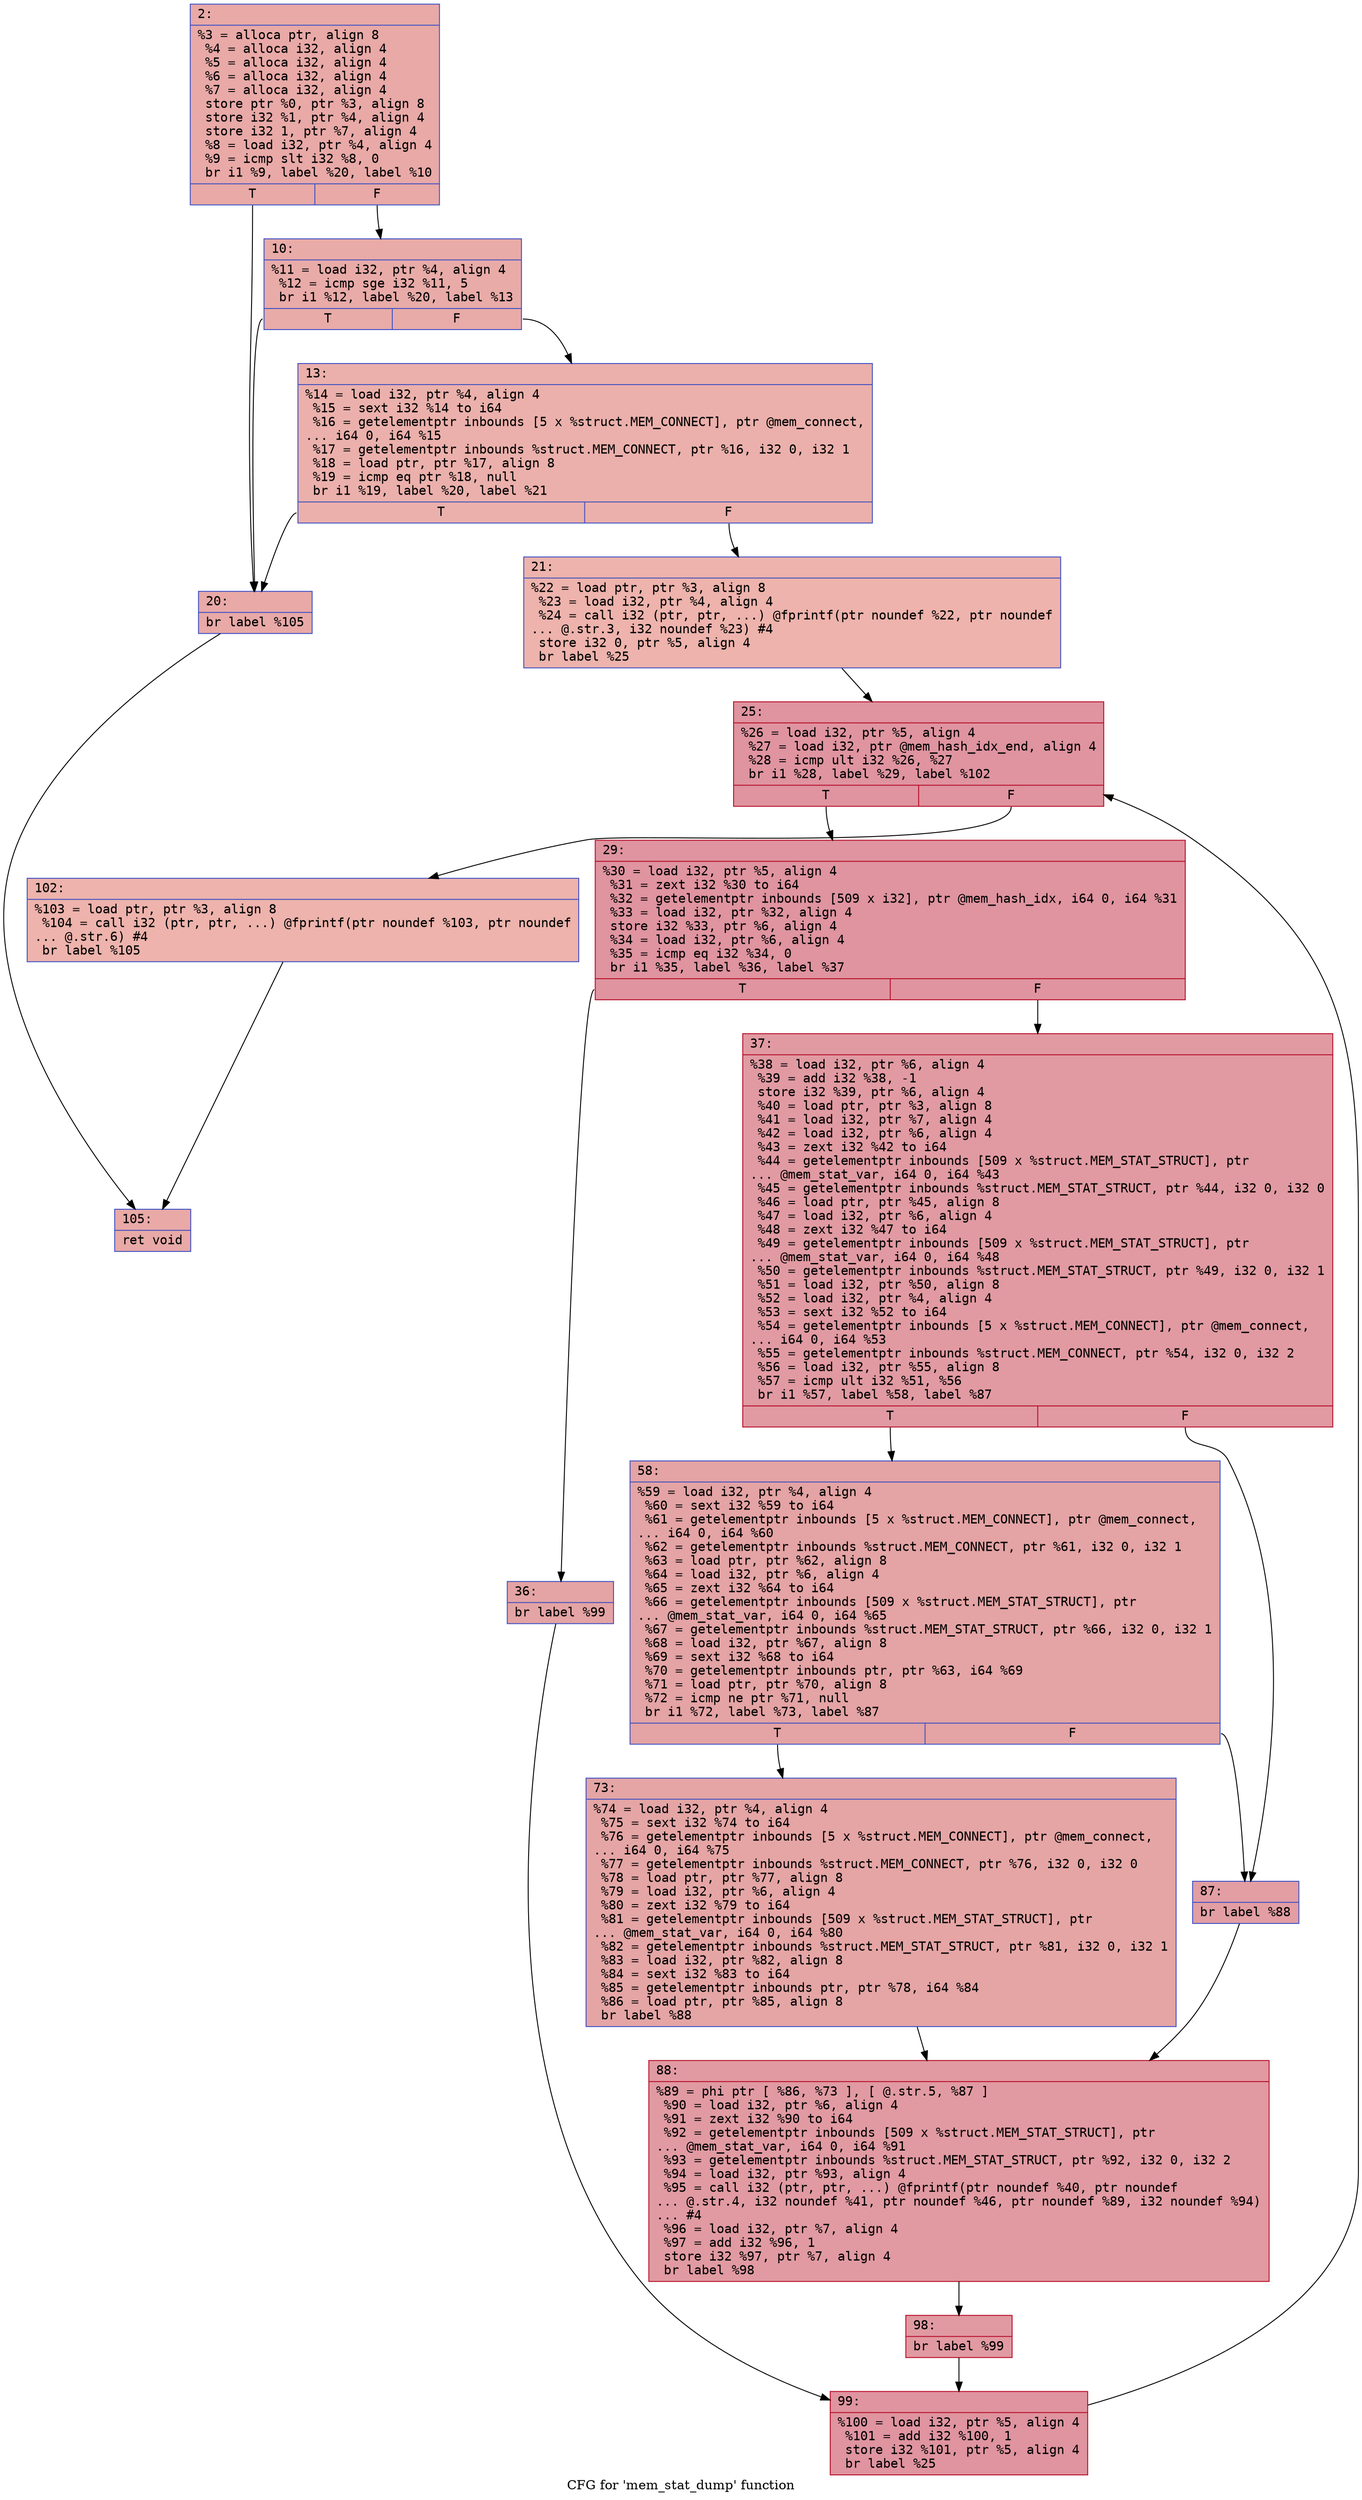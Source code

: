 digraph "CFG for 'mem_stat_dump' function" {
	label="CFG for 'mem_stat_dump' function";

	Node0x60000257fb60 [shape=record,color="#3d50c3ff", style=filled, fillcolor="#ca3b3770" fontname="Courier",label="{2:\l|  %3 = alloca ptr, align 8\l  %4 = alloca i32, align 4\l  %5 = alloca i32, align 4\l  %6 = alloca i32, align 4\l  %7 = alloca i32, align 4\l  store ptr %0, ptr %3, align 8\l  store i32 %1, ptr %4, align 4\l  store i32 1, ptr %7, align 4\l  %8 = load i32, ptr %4, align 4\l  %9 = icmp slt i32 %8, 0\l  br i1 %9, label %20, label %10\l|{<s0>T|<s1>F}}"];
	Node0x60000257fb60:s0 -> Node0x60000257fc50[tooltip="2 -> 20\nProbability 37.50%" ];
	Node0x60000257fb60:s1 -> Node0x60000257fbb0[tooltip="2 -> 10\nProbability 62.50%" ];
	Node0x60000257fbb0 [shape=record,color="#3d50c3ff", style=filled, fillcolor="#cc403a70" fontname="Courier",label="{10:\l|  %11 = load i32, ptr %4, align 4\l  %12 = icmp sge i32 %11, 5\l  br i1 %12, label %20, label %13\l|{<s0>T|<s1>F}}"];
	Node0x60000257fbb0:s0 -> Node0x60000257fc50[tooltip="10 -> 20\nProbability 50.00%" ];
	Node0x60000257fbb0:s1 -> Node0x60000257fc00[tooltip="10 -> 13\nProbability 50.00%" ];
	Node0x60000257fc00 [shape=record,color="#3d50c3ff", style=filled, fillcolor="#d24b4070" fontname="Courier",label="{13:\l|  %14 = load i32, ptr %4, align 4\l  %15 = sext i32 %14 to i64\l  %16 = getelementptr inbounds [5 x %struct.MEM_CONNECT], ptr @mem_connect,\l... i64 0, i64 %15\l  %17 = getelementptr inbounds %struct.MEM_CONNECT, ptr %16, i32 0, i32 1\l  %18 = load ptr, ptr %17, align 8\l  %19 = icmp eq ptr %18, null\l  br i1 %19, label %20, label %21\l|{<s0>T|<s1>F}}"];
	Node0x60000257fc00:s0 -> Node0x60000257fc50[tooltip="13 -> 20\nProbability 37.50%" ];
	Node0x60000257fc00:s1 -> Node0x60000257fca0[tooltip="13 -> 21\nProbability 62.50%" ];
	Node0x60000257fc50 [shape=record,color="#3d50c3ff", style=filled, fillcolor="#ca3b3770" fontname="Courier",label="{20:\l|  br label %105\l}"];
	Node0x60000257fc50 -> Node0x6000025780a0[tooltip="20 -> 105\nProbability 100.00%" ];
	Node0x60000257fca0 [shape=record,color="#3d50c3ff", style=filled, fillcolor="#d6524470" fontname="Courier",label="{21:\l|  %22 = load ptr, ptr %3, align 8\l  %23 = load i32, ptr %4, align 4\l  %24 = call i32 (ptr, ptr, ...) @fprintf(ptr noundef %22, ptr noundef\l... @.str.3, i32 noundef %23) #4\l  store i32 0, ptr %5, align 4\l  br label %25\l}"];
	Node0x60000257fca0 -> Node0x60000257fcf0[tooltip="21 -> 25\nProbability 100.00%" ];
	Node0x60000257fcf0 [shape=record,color="#b70d28ff", style=filled, fillcolor="#b70d2870" fontname="Courier",label="{25:\l|  %26 = load i32, ptr %5, align 4\l  %27 = load i32, ptr @mem_hash_idx_end, align 4\l  %28 = icmp ult i32 %26, %27\l  br i1 %28, label %29, label %102\l|{<s0>T|<s1>F}}"];
	Node0x60000257fcf0:s0 -> Node0x60000257fd40[tooltip="25 -> 29\nProbability 96.88%" ];
	Node0x60000257fcf0:s1 -> Node0x600002578050[tooltip="25 -> 102\nProbability 3.12%" ];
	Node0x60000257fd40 [shape=record,color="#b70d28ff", style=filled, fillcolor="#b70d2870" fontname="Courier",label="{29:\l|  %30 = load i32, ptr %5, align 4\l  %31 = zext i32 %30 to i64\l  %32 = getelementptr inbounds [509 x i32], ptr @mem_hash_idx, i64 0, i64 %31\l  %33 = load i32, ptr %32, align 4\l  store i32 %33, ptr %6, align 4\l  %34 = load i32, ptr %6, align 4\l  %35 = icmp eq i32 %34, 0\l  br i1 %35, label %36, label %37\l|{<s0>T|<s1>F}}"];
	Node0x60000257fd40:s0 -> Node0x60000257fd90[tooltip="29 -> 36\nProbability 37.50%" ];
	Node0x60000257fd40:s1 -> Node0x60000257fde0[tooltip="29 -> 37\nProbability 62.50%" ];
	Node0x60000257fd90 [shape=record,color="#3d50c3ff", style=filled, fillcolor="#c32e3170" fontname="Courier",label="{36:\l|  br label %99\l}"];
	Node0x60000257fd90 -> Node0x600002578000[tooltip="36 -> 99\nProbability 100.00%" ];
	Node0x60000257fde0 [shape=record,color="#b70d28ff", style=filled, fillcolor="#bb1b2c70" fontname="Courier",label="{37:\l|  %38 = load i32, ptr %6, align 4\l  %39 = add i32 %38, -1\l  store i32 %39, ptr %6, align 4\l  %40 = load ptr, ptr %3, align 8\l  %41 = load i32, ptr %7, align 4\l  %42 = load i32, ptr %6, align 4\l  %43 = zext i32 %42 to i64\l  %44 = getelementptr inbounds [509 x %struct.MEM_STAT_STRUCT], ptr\l... @mem_stat_var, i64 0, i64 %43\l  %45 = getelementptr inbounds %struct.MEM_STAT_STRUCT, ptr %44, i32 0, i32 0\l  %46 = load ptr, ptr %45, align 8\l  %47 = load i32, ptr %6, align 4\l  %48 = zext i32 %47 to i64\l  %49 = getelementptr inbounds [509 x %struct.MEM_STAT_STRUCT], ptr\l... @mem_stat_var, i64 0, i64 %48\l  %50 = getelementptr inbounds %struct.MEM_STAT_STRUCT, ptr %49, i32 0, i32 1\l  %51 = load i32, ptr %50, align 8\l  %52 = load i32, ptr %4, align 4\l  %53 = sext i32 %52 to i64\l  %54 = getelementptr inbounds [5 x %struct.MEM_CONNECT], ptr @mem_connect,\l... i64 0, i64 %53\l  %55 = getelementptr inbounds %struct.MEM_CONNECT, ptr %54, i32 0, i32 2\l  %56 = load i32, ptr %55, align 8\l  %57 = icmp ult i32 %51, %56\l  br i1 %57, label %58, label %87\l|{<s0>T|<s1>F}}"];
	Node0x60000257fde0:s0 -> Node0x60000257fe30[tooltip="37 -> 58\nProbability 50.00%" ];
	Node0x60000257fde0:s1 -> Node0x60000257fed0[tooltip="37 -> 87\nProbability 50.00%" ];
	Node0x60000257fe30 [shape=record,color="#3d50c3ff", style=filled, fillcolor="#c32e3170" fontname="Courier",label="{58:\l|  %59 = load i32, ptr %4, align 4\l  %60 = sext i32 %59 to i64\l  %61 = getelementptr inbounds [5 x %struct.MEM_CONNECT], ptr @mem_connect,\l... i64 0, i64 %60\l  %62 = getelementptr inbounds %struct.MEM_CONNECT, ptr %61, i32 0, i32 1\l  %63 = load ptr, ptr %62, align 8\l  %64 = load i32, ptr %6, align 4\l  %65 = zext i32 %64 to i64\l  %66 = getelementptr inbounds [509 x %struct.MEM_STAT_STRUCT], ptr\l... @mem_stat_var, i64 0, i64 %65\l  %67 = getelementptr inbounds %struct.MEM_STAT_STRUCT, ptr %66, i32 0, i32 1\l  %68 = load i32, ptr %67, align 8\l  %69 = sext i32 %68 to i64\l  %70 = getelementptr inbounds ptr, ptr %63, i64 %69\l  %71 = load ptr, ptr %70, align 8\l  %72 = icmp ne ptr %71, null\l  br i1 %72, label %73, label %87\l|{<s0>T|<s1>F}}"];
	Node0x60000257fe30:s0 -> Node0x60000257fe80[tooltip="58 -> 73\nProbability 62.50%" ];
	Node0x60000257fe30:s1 -> Node0x60000257fed0[tooltip="58 -> 87\nProbability 37.50%" ];
	Node0x60000257fe80 [shape=record,color="#3d50c3ff", style=filled, fillcolor="#c5333470" fontname="Courier",label="{73:\l|  %74 = load i32, ptr %4, align 4\l  %75 = sext i32 %74 to i64\l  %76 = getelementptr inbounds [5 x %struct.MEM_CONNECT], ptr @mem_connect,\l... i64 0, i64 %75\l  %77 = getelementptr inbounds %struct.MEM_CONNECT, ptr %76, i32 0, i32 0\l  %78 = load ptr, ptr %77, align 8\l  %79 = load i32, ptr %6, align 4\l  %80 = zext i32 %79 to i64\l  %81 = getelementptr inbounds [509 x %struct.MEM_STAT_STRUCT], ptr\l... @mem_stat_var, i64 0, i64 %80\l  %82 = getelementptr inbounds %struct.MEM_STAT_STRUCT, ptr %81, i32 0, i32 1\l  %83 = load i32, ptr %82, align 8\l  %84 = sext i32 %83 to i64\l  %85 = getelementptr inbounds ptr, ptr %78, i64 %84\l  %86 = load ptr, ptr %85, align 8\l  br label %88\l}"];
	Node0x60000257fe80 -> Node0x60000257ff20[tooltip="73 -> 88\nProbability 100.00%" ];
	Node0x60000257fed0 [shape=record,color="#3d50c3ff", style=filled, fillcolor="#be242e70" fontname="Courier",label="{87:\l|  br label %88\l}"];
	Node0x60000257fed0 -> Node0x60000257ff20[tooltip="87 -> 88\nProbability 100.00%" ];
	Node0x60000257ff20 [shape=record,color="#b70d28ff", style=filled, fillcolor="#bb1b2c70" fontname="Courier",label="{88:\l|  %89 = phi ptr [ %86, %73 ], [ @.str.5, %87 ]\l  %90 = load i32, ptr %6, align 4\l  %91 = zext i32 %90 to i64\l  %92 = getelementptr inbounds [509 x %struct.MEM_STAT_STRUCT], ptr\l... @mem_stat_var, i64 0, i64 %91\l  %93 = getelementptr inbounds %struct.MEM_STAT_STRUCT, ptr %92, i32 0, i32 2\l  %94 = load i32, ptr %93, align 4\l  %95 = call i32 (ptr, ptr, ...) @fprintf(ptr noundef %40, ptr noundef\l... @.str.4, i32 noundef %41, ptr noundef %46, ptr noundef %89, i32 noundef %94)\l... #4\l  %96 = load i32, ptr %7, align 4\l  %97 = add i32 %96, 1\l  store i32 %97, ptr %7, align 4\l  br label %98\l}"];
	Node0x60000257ff20 -> Node0x60000257ff70[tooltip="88 -> 98\nProbability 100.00%" ];
	Node0x60000257ff70 [shape=record,color="#b70d28ff", style=filled, fillcolor="#bb1b2c70" fontname="Courier",label="{98:\l|  br label %99\l}"];
	Node0x60000257ff70 -> Node0x600002578000[tooltip="98 -> 99\nProbability 100.00%" ];
	Node0x600002578000 [shape=record,color="#b70d28ff", style=filled, fillcolor="#b70d2870" fontname="Courier",label="{99:\l|  %100 = load i32, ptr %5, align 4\l  %101 = add i32 %100, 1\l  store i32 %101, ptr %5, align 4\l  br label %25\l}"];
	Node0x600002578000 -> Node0x60000257fcf0[tooltip="99 -> 25\nProbability 100.00%" ];
	Node0x600002578050 [shape=record,color="#3d50c3ff", style=filled, fillcolor="#d6524470" fontname="Courier",label="{102:\l|  %103 = load ptr, ptr %3, align 8\l  %104 = call i32 (ptr, ptr, ...) @fprintf(ptr noundef %103, ptr noundef\l... @.str.6) #4\l  br label %105\l}"];
	Node0x600002578050 -> Node0x6000025780a0[tooltip="102 -> 105\nProbability 100.00%" ];
	Node0x6000025780a0 [shape=record,color="#3d50c3ff", style=filled, fillcolor="#ca3b3770" fontname="Courier",label="{105:\l|  ret void\l}"];
}

